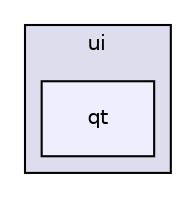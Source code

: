 digraph "assimp/assimp-3.1.1/contrib/cppunit-1.12.1/include/cppunit/ui/qt" {
  compound=true
  node [ fontsize="10", fontname="Helvetica"];
  edge [ labelfontsize="10", labelfontname="Helvetica"];
  subgraph clusterdir_921e2aa9ce1863c443d5d38f8742af5a {
    graph [ bgcolor="#ddddee", pencolor="black", label="ui" fontname="Helvetica", fontsize="10", URL="dir_921e2aa9ce1863c443d5d38f8742af5a.html"]
  dir_debbcfc6405c31919938809fbdf42839 [shape=box, label="qt", style="filled", fillcolor="#eeeeff", pencolor="black", URL="dir_debbcfc6405c31919938809fbdf42839.html"];
  }
}
